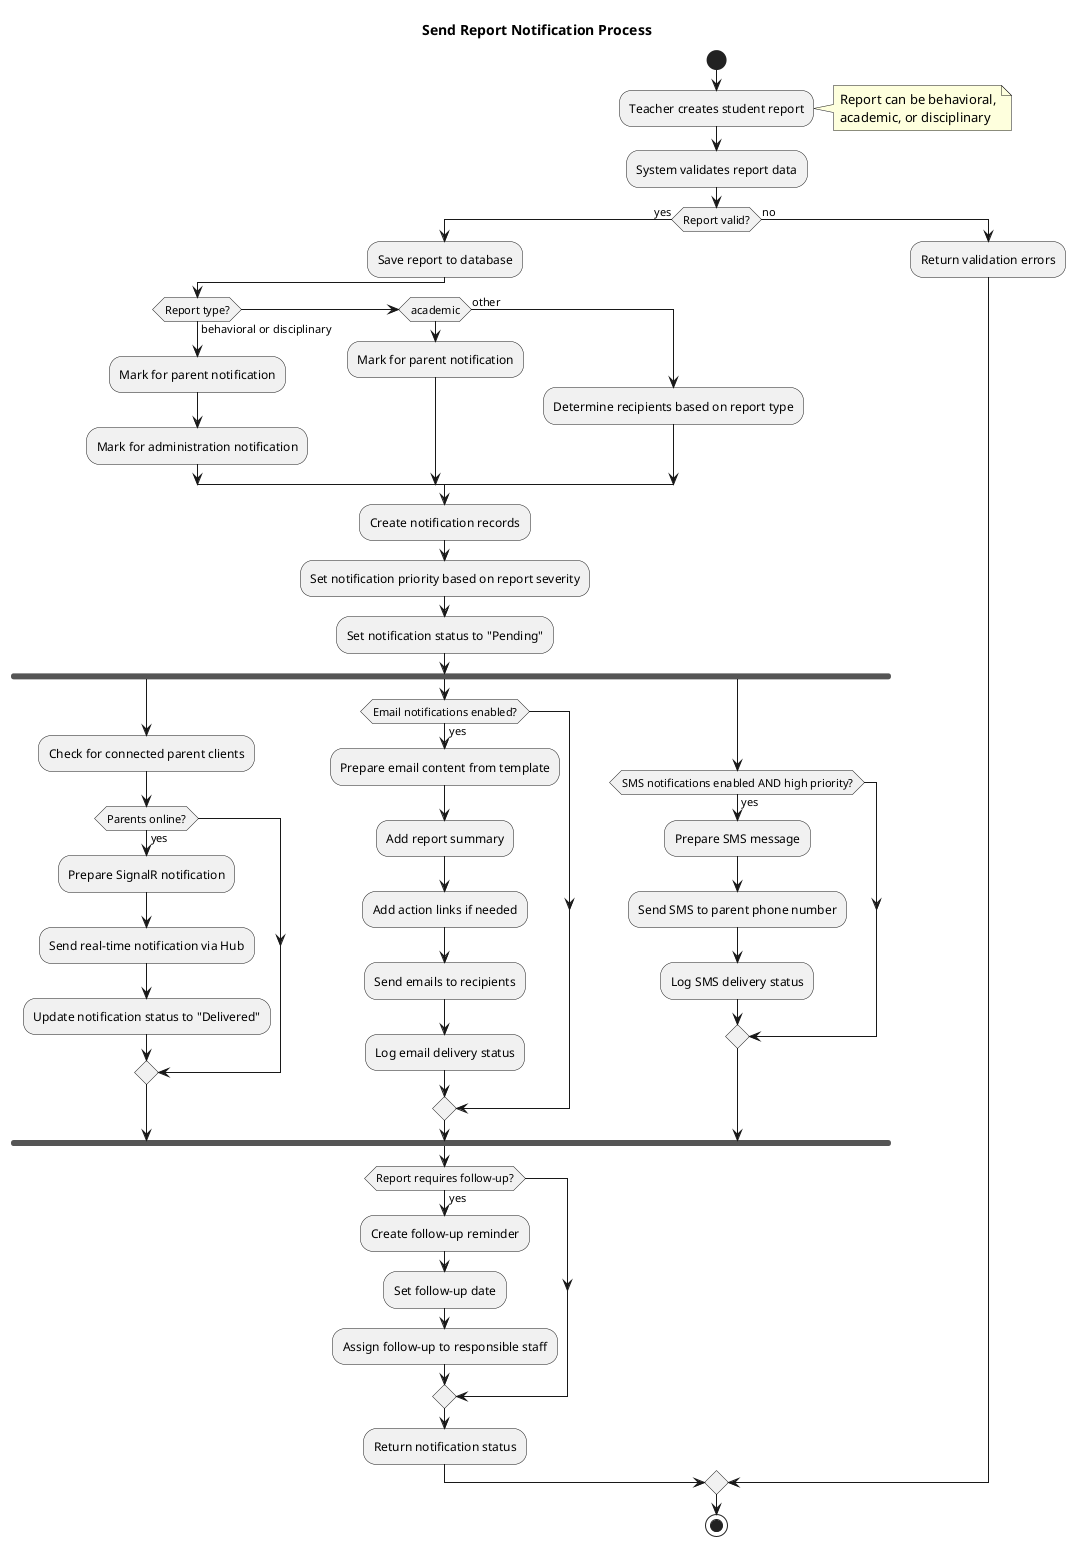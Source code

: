 @startuml Send Report Notification Process
title Send Report Notification Process

start
:Teacher creates student report;
note right
  Report can be behavioral,
  academic, or disciplinary
end note

:System validates report data;
if (Report valid?) then (yes)
  :Save report to database;
  
  ' Determine notification recipients
  if (Report type?) then (behavioral or disciplinary)
    :Mark for parent notification;
    :Mark for administration notification;
  else if (academic)
    :Mark for parent notification;
  else (other)
    :Determine recipients based on report type;
  endif
  
  ' Create notifications
  :Create notification records;
  :Set notification priority based on report severity;
  :Set notification status to "Pending";
  
  fork
    ' Handle real-time notifications
    :Check for connected parent clients;
    if (Parents online?) then (yes)
      :Prepare SignalR notification;
      :Send real-time notification via Hub;
      :Update notification status to "Delivered";
    endif
  
  fork again
    ' Handle email notifications
    if (Email notifications enabled?) then (yes)
      :Prepare email content from template;
      :Add report summary;
      :Add action links if needed;
      :Send emails to recipients;
      :Log email delivery status;
    endif
  
  fork again
    ' Handle SMS notifications
    if (SMS notifications enabled AND high priority?) then (yes)
      :Prepare SMS message;
      :Send SMS to parent phone number;
      :Log SMS delivery status;
    endif
  endfork
  
  ' Follow-up scheduling
  if (Report requires follow-up?) then (yes)
    :Create follow-up reminder;
    :Set follow-up date;
    :Assign follow-up to responsible staff;
  endif
  
  :Return notification status;
  
else (no)
  :Return validation errors;
endif

stop
@enduml
